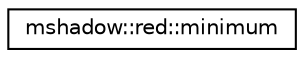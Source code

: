 digraph "Graphical Class Hierarchy"
{
 // LATEX_PDF_SIZE
  edge [fontname="Helvetica",fontsize="10",labelfontname="Helvetica",labelfontsize="10"];
  node [fontname="Helvetica",fontsize="10",shape=record];
  rankdir="LR";
  Node0 [label="mshadow::red::minimum",height=0.2,width=0.4,color="black", fillcolor="white", style="filled",URL="$structmshadow_1_1red_1_1minimum.html",tooltip="minimum reducer"];
}
